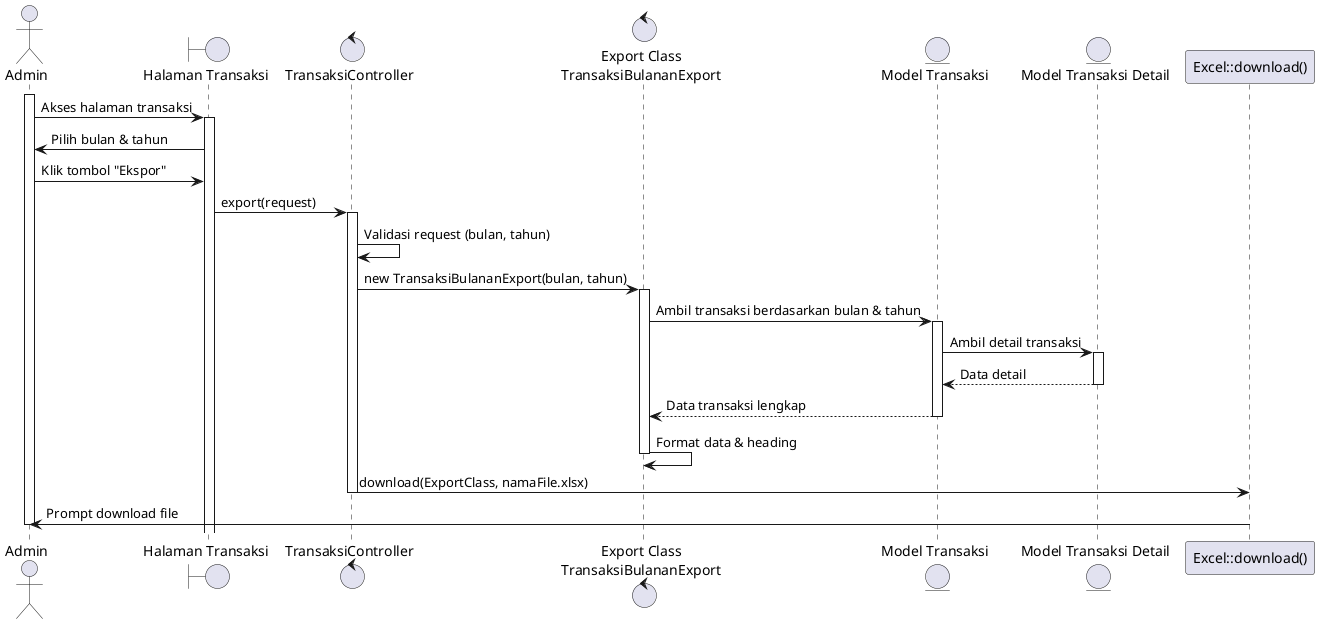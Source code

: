 @startuml
actor Admin

boundary "Halaman Transaksi" as TransaksiPage
control "TransaksiController" as TransaksiController
control "Export Class\nTransaksiBulananExport" as ExportClass
entity "Model Transaksi" as TransaksiModel
entity "Model Transaksi Detail" as TransaksiDetailModel
participant "Excel::download()" as ExcelDownload

activate Admin
Admin -> TransaksiPage: Akses halaman transaksi
activate TransaksiPage

TransaksiPage -> Admin: Pilih bulan & tahun
Admin -> TransaksiPage: Klik tombol "Ekspor"

TransaksiPage -> TransaksiController: export(request)
activate TransaksiController

TransaksiController -> TransaksiController: Validasi request (bulan, tahun)

TransaksiController -> ExportClass: new TransaksiBulananExport(bulan, tahun)
activate ExportClass

ExportClass -> TransaksiModel: Ambil transaksi berdasarkan bulan & tahun
activate TransaksiModel

TransaksiModel -> TransaksiDetailModel: Ambil detail transaksi
activate TransaksiDetailModel

TransaksiDetailModel --> TransaksiModel: Data detail
deactivate TransaksiDetailModel

TransaksiModel --> ExportClass: Data transaksi lengkap
deactivate TransaksiModel

ExportClass -> ExportClass: Format data & heading
deactivate ExportClass

TransaksiController -> ExcelDownload: download(ExportClass, namaFile.xlsx)
deactivate TransaksiController

ExcelDownload -> Admin: Prompt download file
deactivate Admin
@enduml
